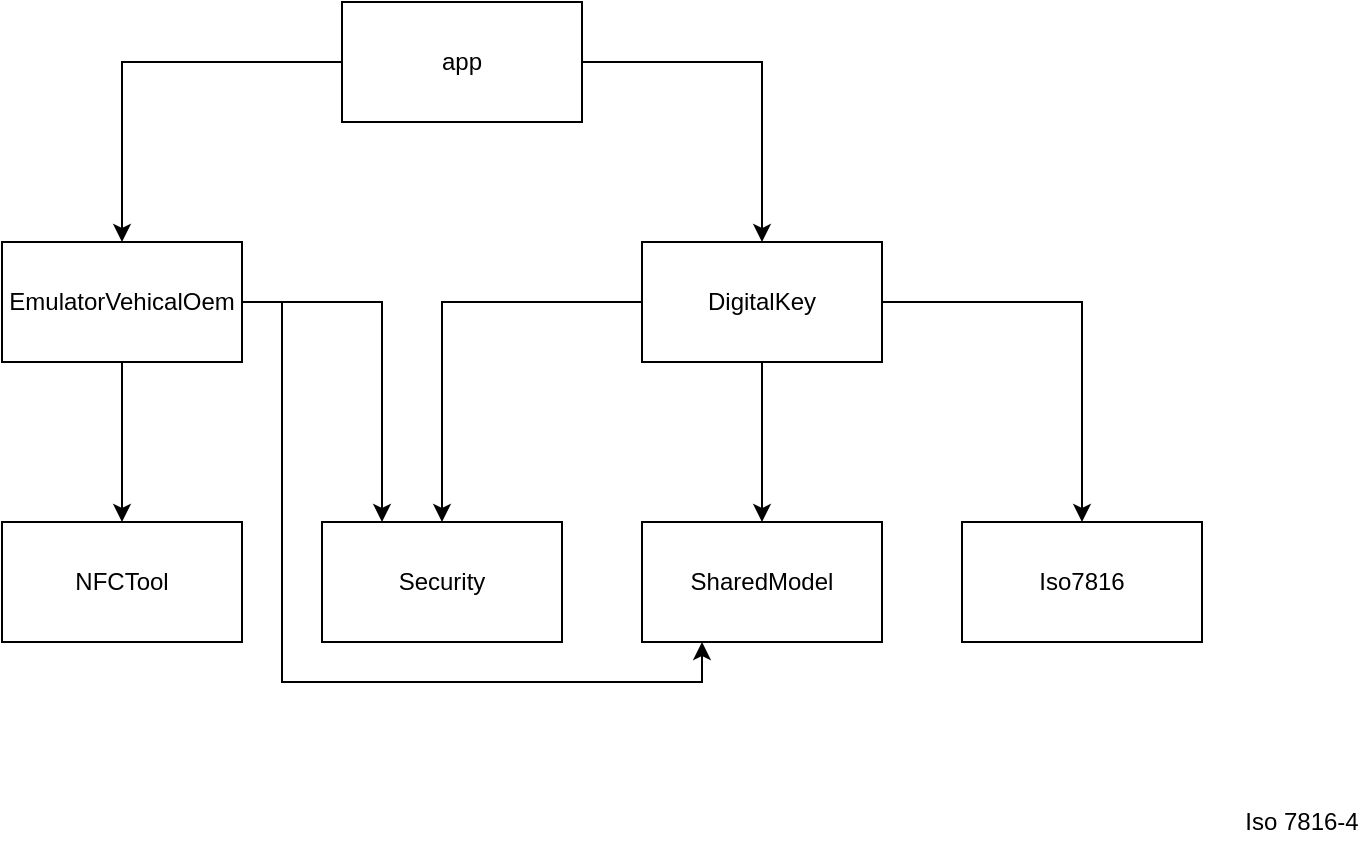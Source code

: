 <mxfile version="22.0.4" type="device">
  <diagram name="Page-1" id="j2ZfiIQW5RXhCau1Unwm">
    <mxGraphModel dx="1434" dy="765" grid="1" gridSize="10" guides="1" tooltips="1" connect="1" arrows="1" fold="1" page="1" pageScale="1" pageWidth="850" pageHeight="1100" math="0" shadow="0">
      <root>
        <mxCell id="0" />
        <mxCell id="1" parent="0" />
        <mxCell id="e-DSIup4hbHoXYnT6Bbi-1" value="Iso7816" style="rounded=0;whiteSpace=wrap;html=1;" parent="1" vertex="1">
          <mxGeometry x="660" y="340" width="120" height="60" as="geometry" />
        </mxCell>
        <mxCell id="e-DSIup4hbHoXYnT6Bbi-2" value="NFCTool" style="rounded=0;whiteSpace=wrap;html=1;" parent="1" vertex="1">
          <mxGeometry x="180" y="340" width="120" height="60" as="geometry" />
        </mxCell>
        <mxCell id="YYiIojJXaSPd1fC_VvmV-1" style="edgeStyle=orthogonalEdgeStyle;rounded=0;orthogonalLoop=1;jettySize=auto;html=1;" edge="1" parent="1" source="e-DSIup4hbHoXYnT6Bbi-3" target="QVnhsc1SrlVCrEe9omkg-5">
          <mxGeometry relative="1" as="geometry" />
        </mxCell>
        <mxCell id="YYiIojJXaSPd1fC_VvmV-2" style="edgeStyle=orthogonalEdgeStyle;rounded=0;orthogonalLoop=1;jettySize=auto;html=1;" edge="1" parent="1" source="e-DSIup4hbHoXYnT6Bbi-3" target="QVnhsc1SrlVCrEe9omkg-1">
          <mxGeometry relative="1" as="geometry" />
        </mxCell>
        <mxCell id="YYiIojJXaSPd1fC_VvmV-8" style="edgeStyle=orthogonalEdgeStyle;rounded=0;orthogonalLoop=1;jettySize=auto;html=1;" edge="1" parent="1" source="e-DSIup4hbHoXYnT6Bbi-3" target="e-DSIup4hbHoXYnT6Bbi-1">
          <mxGeometry relative="1" as="geometry" />
        </mxCell>
        <mxCell id="e-DSIup4hbHoXYnT6Bbi-3" value="DigitalKey" style="rounded=0;whiteSpace=wrap;html=1;" parent="1" vertex="1">
          <mxGeometry x="500" y="200" width="120" height="60" as="geometry" />
        </mxCell>
        <mxCell id="YYiIojJXaSPd1fC_VvmV-5" style="edgeStyle=orthogonalEdgeStyle;rounded=0;orthogonalLoop=1;jettySize=auto;html=1;" edge="1" parent="1" source="e-DSIup4hbHoXYnT6Bbi-4" target="e-DSIup4hbHoXYnT6Bbi-2">
          <mxGeometry relative="1" as="geometry" />
        </mxCell>
        <mxCell id="YYiIojJXaSPd1fC_VvmV-6" style="edgeStyle=orthogonalEdgeStyle;rounded=0;orthogonalLoop=1;jettySize=auto;html=1;entryX=0.25;entryY=0;entryDx=0;entryDy=0;" edge="1" parent="1" source="e-DSIup4hbHoXYnT6Bbi-4" target="QVnhsc1SrlVCrEe9omkg-5">
          <mxGeometry relative="1" as="geometry" />
        </mxCell>
        <mxCell id="YYiIojJXaSPd1fC_VvmV-7" style="edgeStyle=orthogonalEdgeStyle;rounded=0;orthogonalLoop=1;jettySize=auto;html=1;entryX=0.25;entryY=1;entryDx=0;entryDy=0;" edge="1" parent="1" source="e-DSIup4hbHoXYnT6Bbi-4" target="QVnhsc1SrlVCrEe9omkg-1">
          <mxGeometry relative="1" as="geometry">
            <Array as="points">
              <mxPoint x="320" y="230" />
              <mxPoint x="320" y="420" />
              <mxPoint x="530" y="420" />
            </Array>
          </mxGeometry>
        </mxCell>
        <mxCell id="e-DSIup4hbHoXYnT6Bbi-4" value="EmulatorVehicalOem" style="rounded=0;whiteSpace=wrap;html=1;" parent="1" vertex="1">
          <mxGeometry x="180" y="200" width="120" height="60" as="geometry" />
        </mxCell>
        <mxCell id="e-DSIup4hbHoXYnT6Bbi-13" style="edgeStyle=orthogonalEdgeStyle;rounded=0;orthogonalLoop=1;jettySize=auto;html=1;" parent="1" source="e-DSIup4hbHoXYnT6Bbi-6" target="e-DSIup4hbHoXYnT6Bbi-4" edge="1">
          <mxGeometry relative="1" as="geometry" />
        </mxCell>
        <mxCell id="YYiIojJXaSPd1fC_VvmV-4" style="edgeStyle=orthogonalEdgeStyle;rounded=0;orthogonalLoop=1;jettySize=auto;html=1;entryX=0.5;entryY=0;entryDx=0;entryDy=0;" edge="1" parent="1" source="e-DSIup4hbHoXYnT6Bbi-6" target="e-DSIup4hbHoXYnT6Bbi-3">
          <mxGeometry relative="1" as="geometry" />
        </mxCell>
        <mxCell id="e-DSIup4hbHoXYnT6Bbi-6" value="app" style="rounded=0;whiteSpace=wrap;html=1;" parent="1" vertex="1">
          <mxGeometry x="350" y="80" width="120" height="60" as="geometry" />
        </mxCell>
        <mxCell id="e-DSIup4hbHoXYnT6Bbi-17" value="Iso 7816-4" style="text;html=1;strokeColor=none;fillColor=none;align=center;verticalAlign=middle;whiteSpace=wrap;rounded=0;" parent="1" vertex="1">
          <mxGeometry x="800" y="475" width="60" height="30" as="geometry" />
        </mxCell>
        <mxCell id="QVnhsc1SrlVCrEe9omkg-1" value="SharedModel" style="rounded=0;whiteSpace=wrap;html=1;" parent="1" vertex="1">
          <mxGeometry x="500" y="340" width="120" height="60" as="geometry" />
        </mxCell>
        <mxCell id="QVnhsc1SrlVCrEe9omkg-5" value="Security" style="rounded=0;whiteSpace=wrap;html=1;" parent="1" vertex="1">
          <mxGeometry x="340" y="340" width="120" height="60" as="geometry" />
        </mxCell>
      </root>
    </mxGraphModel>
  </diagram>
</mxfile>
